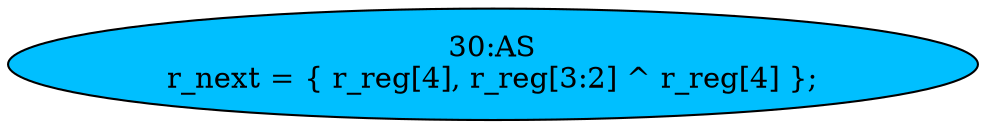 strict digraph "" {
	node [label="\N"];
	"30:AS"	[ast="<pyverilog.vparser.ast.Assign object at 0x7fe60a6e5090>",
		def_var="['r_next']",
		fillcolor=deepskyblue,
		label="30:AS
r_next = { r_reg[4], r_reg[3:2] ^ r_reg[4] };",
		statements="[]",
		style=filled,
		typ=Assign,
		use_var="['r_reg', 'r_reg', 'r_reg']"];
}
